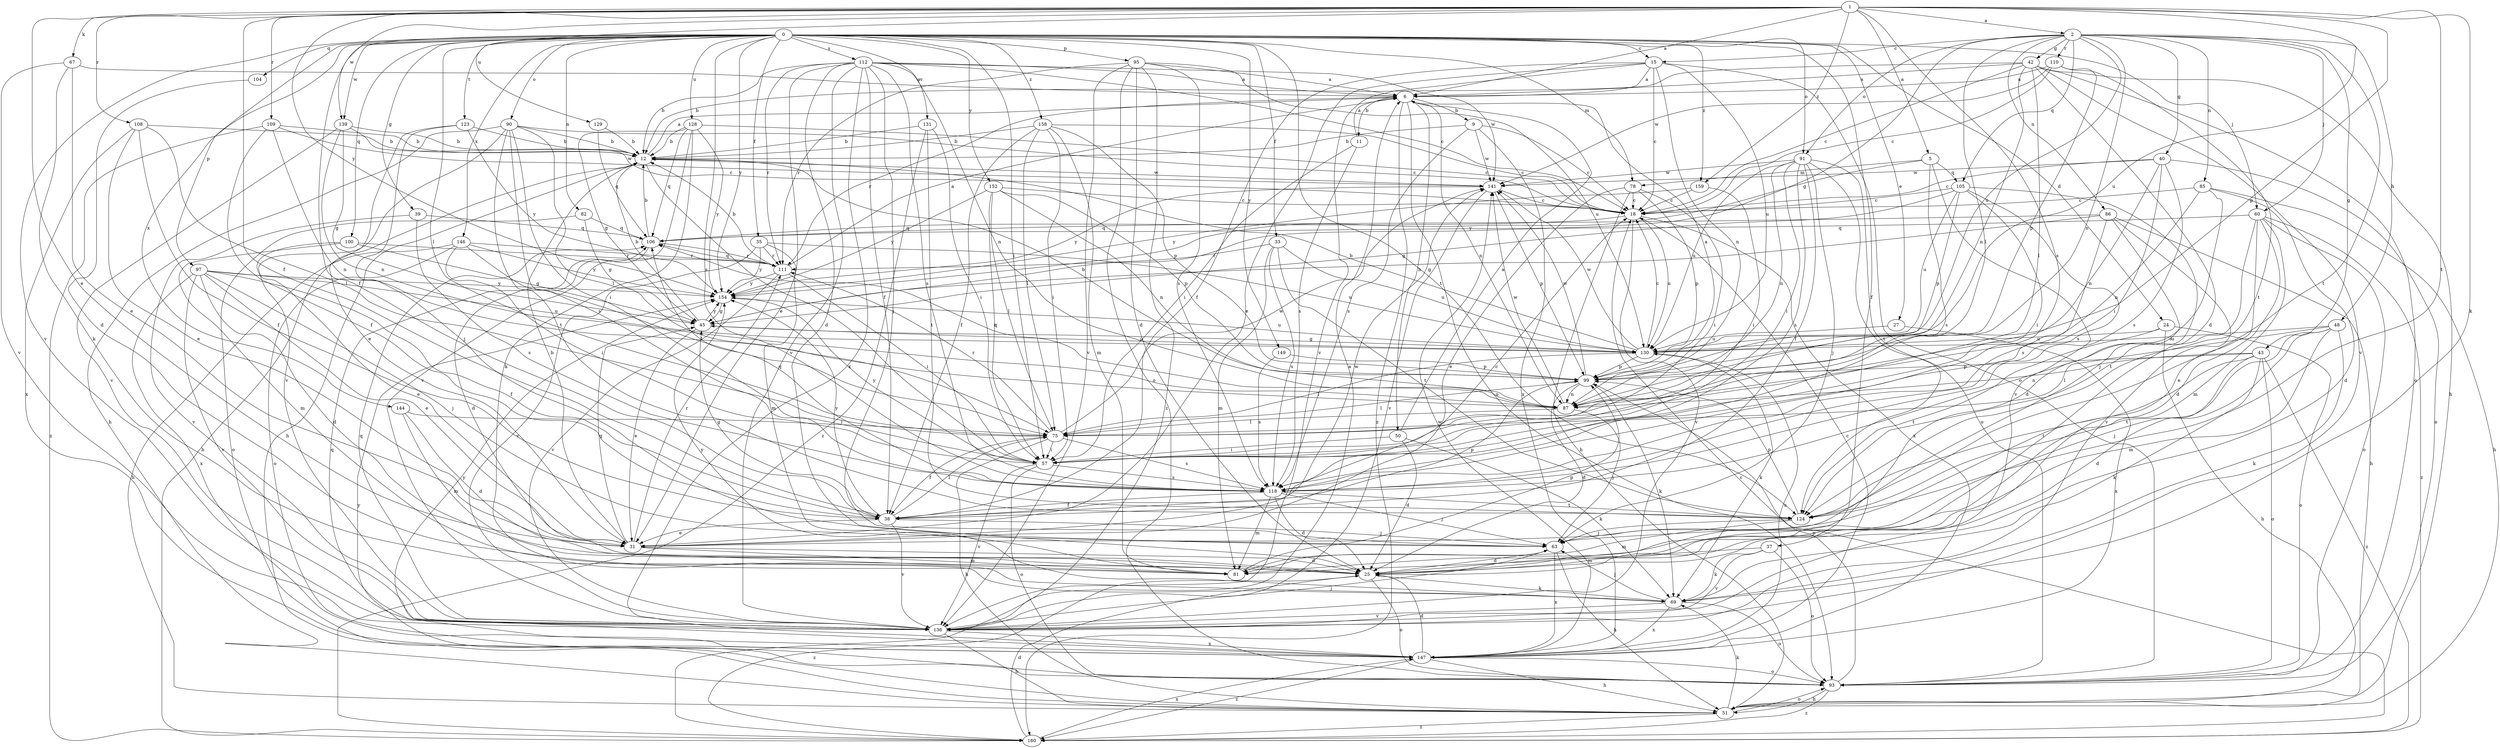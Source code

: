 strict digraph  {
0;
1;
2;
5;
6;
9;
11;
12;
15;
18;
24;
25;
27;
31;
33;
35;
37;
38;
39;
40;
42;
43;
45;
48;
50;
51;
57;
60;
63;
67;
69;
75;
78;
81;
82;
85;
86;
87;
90;
91;
93;
95;
97;
99;
100;
104;
105;
106;
108;
109;
110;
111;
112;
118;
123;
124;
128;
129;
130;
131;
136;
139;
141;
144;
146;
147;
149;
152;
154;
158;
159;
160;
0 -> 15  [label=c];
0 -> 24  [label=d];
0 -> 27  [label=e];
0 -> 33  [label=f];
0 -> 35  [label=f];
0 -> 37  [label=f];
0 -> 38  [label=f];
0 -> 39  [label=g];
0 -> 57  [label=i];
0 -> 60  [label=j];
0 -> 75  [label=l];
0 -> 78  [label=m];
0 -> 82  [label=n];
0 -> 90  [label=o];
0 -> 91  [label=o];
0 -> 95  [label=p];
0 -> 97  [label=p];
0 -> 100  [label=q];
0 -> 104  [label=q];
0 -> 112  [label=s];
0 -> 118  [label=s];
0 -> 123  [label=t];
0 -> 124  [label=t];
0 -> 128  [label=u];
0 -> 131  [label=v];
0 -> 136  [label=v];
0 -> 139  [label=w];
0 -> 144  [label=x];
0 -> 146  [label=x];
0 -> 149  [label=y];
0 -> 152  [label=y];
0 -> 154  [label=y];
0 -> 158  [label=z];
0 -> 159  [label=z];
1 -> 2  [label=a];
1 -> 5  [label=a];
1 -> 6  [label=a];
1 -> 31  [label=e];
1 -> 38  [label=f];
1 -> 67  [label=k];
1 -> 69  [label=k];
1 -> 99  [label=p];
1 -> 108  [label=r];
1 -> 109  [label=r];
1 -> 118  [label=s];
1 -> 124  [label=t];
1 -> 129  [label=u];
1 -> 130  [label=u];
1 -> 139  [label=w];
1 -> 154  [label=y];
1 -> 159  [label=z];
2 -> 15  [label=c];
2 -> 40  [label=g];
2 -> 42  [label=g];
2 -> 43  [label=g];
2 -> 45  [label=g];
2 -> 48  [label=h];
2 -> 60  [label=j];
2 -> 75  [label=l];
2 -> 85  [label=n];
2 -> 86  [label=n];
2 -> 87  [label=n];
2 -> 91  [label=o];
2 -> 105  [label=q];
2 -> 110  [label=r];
2 -> 124  [label=t];
2 -> 130  [label=u];
5 -> 78  [label=m];
5 -> 105  [label=q];
5 -> 118  [label=s];
5 -> 136  [label=v];
5 -> 154  [label=y];
6 -> 9  [label=b];
6 -> 11  [label=b];
6 -> 50  [label=h];
6 -> 87  [label=n];
6 -> 93  [label=o];
6 -> 111  [label=r];
6 -> 160  [label=z];
9 -> 12  [label=b];
9 -> 18  [label=c];
9 -> 118  [label=s];
9 -> 141  [label=w];
9 -> 147  [label=x];
11 -> 6  [label=a];
11 -> 57  [label=i];
11 -> 118  [label=s];
12 -> 6  [label=a];
12 -> 51  [label=h];
12 -> 57  [label=i];
12 -> 141  [label=w];
15 -> 6  [label=a];
15 -> 18  [label=c];
15 -> 31  [label=e];
15 -> 38  [label=f];
15 -> 87  [label=n];
15 -> 93  [label=o];
15 -> 130  [label=u];
15 -> 136  [label=v];
18 -> 106  [label=q];
18 -> 130  [label=u];
18 -> 136  [label=v];
18 -> 147  [label=x];
24 -> 51  [label=h];
24 -> 93  [label=o];
24 -> 124  [label=t];
24 -> 130  [label=u];
25 -> 69  [label=k];
25 -> 93  [label=o];
25 -> 160  [label=z];
27 -> 130  [label=u];
27 -> 147  [label=x];
31 -> 12  [label=b];
31 -> 25  [label=d];
31 -> 45  [label=g];
31 -> 81  [label=m];
31 -> 111  [label=r];
31 -> 141  [label=w];
33 -> 81  [label=m];
33 -> 111  [label=r];
33 -> 118  [label=s];
33 -> 124  [label=t];
33 -> 130  [label=u];
35 -> 81  [label=m];
35 -> 111  [label=r];
35 -> 130  [label=u];
35 -> 136  [label=v];
35 -> 154  [label=y];
37 -> 69  [label=k];
37 -> 81  [label=m];
37 -> 93  [label=o];
37 -> 136  [label=v];
38 -> 18  [label=c];
38 -> 31  [label=e];
38 -> 45  [label=g];
38 -> 63  [label=j];
38 -> 75  [label=l];
38 -> 99  [label=p];
38 -> 136  [label=v];
38 -> 154  [label=y];
39 -> 106  [label=q];
39 -> 118  [label=s];
39 -> 136  [label=v];
40 -> 18  [label=c];
40 -> 57  [label=i];
40 -> 87  [label=n];
40 -> 93  [label=o];
40 -> 118  [label=s];
40 -> 141  [label=w];
42 -> 6  [label=a];
42 -> 12  [label=b];
42 -> 18  [label=c];
42 -> 25  [label=d];
42 -> 51  [label=h];
42 -> 75  [label=l];
42 -> 87  [label=n];
42 -> 93  [label=o];
42 -> 136  [label=v];
43 -> 25  [label=d];
43 -> 69  [label=k];
43 -> 87  [label=n];
43 -> 93  [label=o];
43 -> 99  [label=p];
43 -> 124  [label=t];
43 -> 160  [label=z];
45 -> 12  [label=b];
45 -> 31  [label=e];
45 -> 130  [label=u];
45 -> 154  [label=y];
48 -> 63  [label=j];
48 -> 69  [label=k];
48 -> 75  [label=l];
48 -> 81  [label=m];
48 -> 124  [label=t];
48 -> 130  [label=u];
50 -> 6  [label=a];
50 -> 25  [label=d];
50 -> 57  [label=i];
50 -> 69  [label=k];
51 -> 69  [label=k];
51 -> 93  [label=o];
51 -> 154  [label=y];
51 -> 160  [label=z];
57 -> 93  [label=o];
57 -> 118  [label=s];
57 -> 136  [label=v];
57 -> 154  [label=y];
60 -> 25  [label=d];
60 -> 31  [label=e];
60 -> 81  [label=m];
60 -> 93  [label=o];
60 -> 106  [label=q];
60 -> 124  [label=t];
60 -> 160  [label=z];
63 -> 25  [label=d];
63 -> 51  [label=h];
63 -> 147  [label=x];
67 -> 6  [label=a];
67 -> 31  [label=e];
67 -> 69  [label=k];
67 -> 136  [label=v];
69 -> 63  [label=j];
69 -> 93  [label=o];
69 -> 136  [label=v];
69 -> 147  [label=x];
69 -> 154  [label=y];
75 -> 38  [label=f];
75 -> 51  [label=h];
75 -> 57  [label=i];
75 -> 111  [label=r];
75 -> 118  [label=s];
75 -> 141  [label=w];
78 -> 18  [label=c];
78 -> 31  [label=e];
78 -> 51  [label=h];
78 -> 57  [label=i];
78 -> 99  [label=p];
81 -> 99  [label=p];
82 -> 45  [label=g];
82 -> 93  [label=o];
82 -> 106  [label=q];
85 -> 18  [label=c];
85 -> 25  [label=d];
85 -> 51  [label=h];
85 -> 87  [label=n];
85 -> 118  [label=s];
86 -> 25  [label=d];
86 -> 45  [label=g];
86 -> 51  [label=h];
86 -> 106  [label=q];
86 -> 118  [label=s];
86 -> 136  [label=v];
87 -> 63  [label=j];
87 -> 75  [label=l];
87 -> 106  [label=q];
87 -> 141  [label=w];
90 -> 12  [label=b];
90 -> 18  [label=c];
90 -> 51  [label=h];
90 -> 57  [label=i];
90 -> 75  [label=l];
90 -> 118  [label=s];
90 -> 124  [label=t];
90 -> 136  [label=v];
91 -> 38  [label=f];
91 -> 57  [label=i];
91 -> 63  [label=j];
91 -> 87  [label=n];
91 -> 93  [label=o];
91 -> 118  [label=s];
91 -> 124  [label=t];
91 -> 130  [label=u];
91 -> 141  [label=w];
93 -> 51  [label=h];
93 -> 99  [label=p];
93 -> 160  [label=z];
95 -> 6  [label=a];
95 -> 25  [label=d];
95 -> 93  [label=o];
95 -> 111  [label=r];
95 -> 118  [label=s];
95 -> 130  [label=u];
95 -> 136  [label=v];
95 -> 160  [label=z];
97 -> 25  [label=d];
97 -> 31  [label=e];
97 -> 38  [label=f];
97 -> 63  [label=j];
97 -> 130  [label=u];
97 -> 136  [label=v];
97 -> 147  [label=x];
97 -> 154  [label=y];
99 -> 6  [label=a];
99 -> 12  [label=b];
99 -> 25  [label=d];
99 -> 69  [label=k];
99 -> 75  [label=l];
99 -> 87  [label=n];
99 -> 141  [label=w];
100 -> 31  [label=e];
100 -> 45  [label=g];
100 -> 81  [label=m];
100 -> 111  [label=r];
104 -> 25  [label=d];
105 -> 18  [label=c];
105 -> 45  [label=g];
105 -> 57  [label=i];
105 -> 63  [label=j];
105 -> 99  [label=p];
105 -> 118  [label=s];
105 -> 130  [label=u];
106 -> 12  [label=b];
106 -> 25  [label=d];
106 -> 111  [label=r];
108 -> 12  [label=b];
108 -> 31  [label=e];
108 -> 38  [label=f];
108 -> 75  [label=l];
108 -> 147  [label=x];
109 -> 12  [label=b];
109 -> 38  [label=f];
109 -> 87  [label=n];
109 -> 141  [label=w];
109 -> 160  [label=z];
110 -> 6  [label=a];
110 -> 18  [label=c];
110 -> 99  [label=p];
110 -> 124  [label=t];
110 -> 141  [label=w];
111 -> 6  [label=a];
111 -> 12  [label=b];
111 -> 57  [label=i];
111 -> 106  [label=q];
111 -> 136  [label=v];
111 -> 154  [label=y];
112 -> 6  [label=a];
112 -> 12  [label=b];
112 -> 18  [label=c];
112 -> 25  [label=d];
112 -> 31  [label=e];
112 -> 38  [label=f];
112 -> 63  [label=j];
112 -> 87  [label=n];
112 -> 111  [label=r];
112 -> 118  [label=s];
112 -> 136  [label=v];
112 -> 141  [label=w];
112 -> 147  [label=x];
118 -> 25  [label=d];
118 -> 38  [label=f];
118 -> 63  [label=j];
118 -> 81  [label=m];
118 -> 106  [label=q];
118 -> 124  [label=t];
123 -> 12  [label=b];
123 -> 31  [label=e];
123 -> 63  [label=j];
123 -> 154  [label=y];
124 -> 63  [label=j];
124 -> 81  [label=m];
124 -> 99  [label=p];
128 -> 12  [label=b];
128 -> 18  [label=c];
128 -> 45  [label=g];
128 -> 69  [label=k];
128 -> 106  [label=q];
128 -> 136  [label=v];
128 -> 154  [label=y];
129 -> 12  [label=b];
129 -> 106  [label=q];
130 -> 12  [label=b];
130 -> 18  [label=c];
130 -> 45  [label=g];
130 -> 69  [label=k];
130 -> 75  [label=l];
130 -> 99  [label=p];
130 -> 141  [label=w];
131 -> 12  [label=b];
131 -> 57  [label=i];
131 -> 124  [label=t];
131 -> 160  [label=z];
136 -> 6  [label=a];
136 -> 51  [label=h];
136 -> 63  [label=j];
136 -> 106  [label=q];
136 -> 147  [label=x];
139 -> 12  [label=b];
139 -> 18  [label=c];
139 -> 45  [label=g];
139 -> 87  [label=n];
139 -> 136  [label=v];
141 -> 18  [label=c];
141 -> 99  [label=p];
141 -> 136  [label=v];
141 -> 154  [label=y];
144 -> 25  [label=d];
144 -> 75  [label=l];
144 -> 81  [label=m];
146 -> 51  [label=h];
146 -> 57  [label=i];
146 -> 75  [label=l];
146 -> 93  [label=o];
146 -> 111  [label=r];
146 -> 154  [label=y];
147 -> 18  [label=c];
147 -> 25  [label=d];
147 -> 51  [label=h];
147 -> 93  [label=o];
147 -> 106  [label=q];
147 -> 130  [label=u];
147 -> 141  [label=w];
147 -> 154  [label=y];
147 -> 160  [label=z];
149 -> 99  [label=p];
149 -> 118  [label=s];
152 -> 18  [label=c];
152 -> 57  [label=i];
152 -> 75  [label=l];
152 -> 87  [label=n];
152 -> 99  [label=p];
152 -> 154  [label=y];
154 -> 45  [label=g];
154 -> 130  [label=u];
158 -> 12  [label=b];
158 -> 18  [label=c];
158 -> 38  [label=f];
158 -> 57  [label=i];
158 -> 75  [label=l];
158 -> 81  [label=m];
158 -> 99  [label=p];
159 -> 18  [label=c];
159 -> 57  [label=i];
159 -> 154  [label=y];
160 -> 12  [label=b];
160 -> 18  [label=c];
160 -> 25  [label=d];
160 -> 147  [label=x];
}
